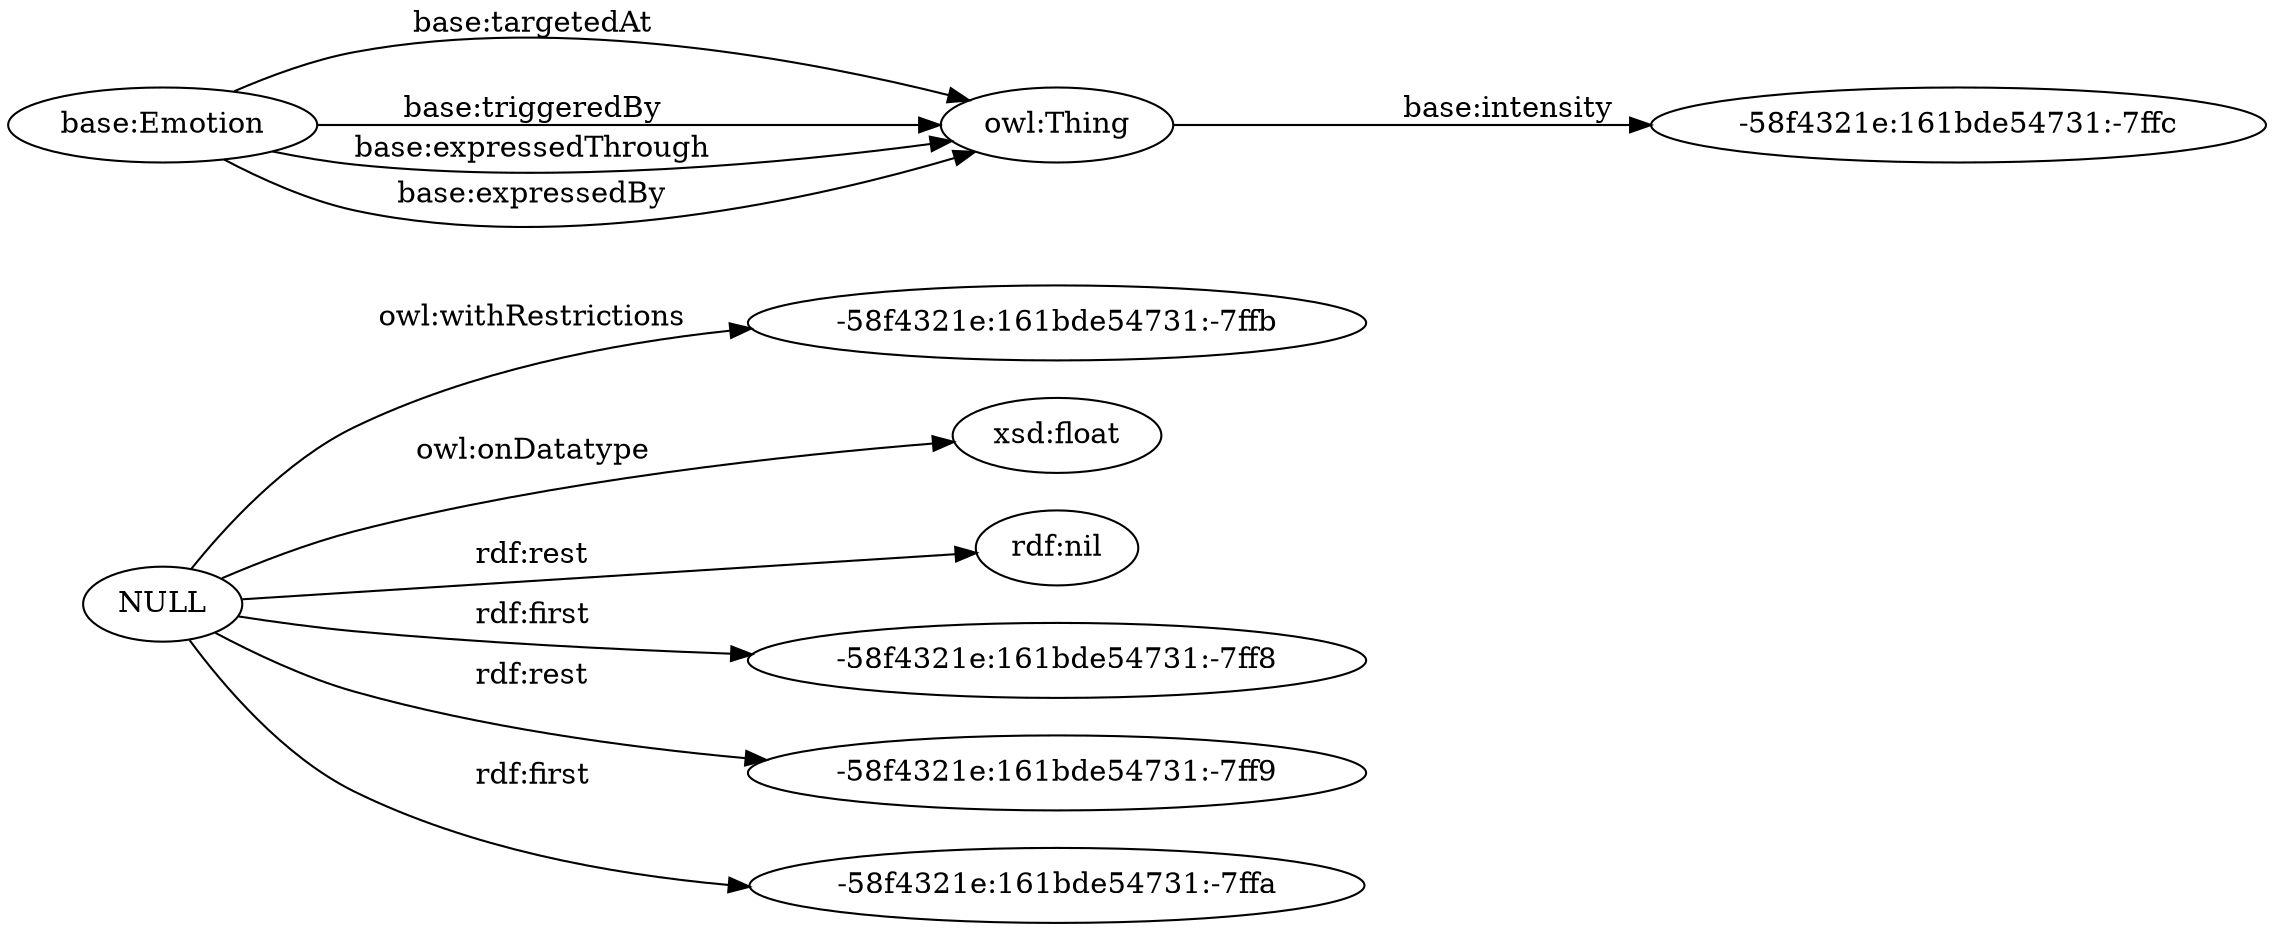 digraph ar2dtool_diagram { 
rankdir=LR;
size="1501"
	"NULL" -> "-58f4321e:161bde54731:-7ffb" [ label = "owl:withRestrictions" ];
	"NULL" -> "xsd:float" [ label = "owl:onDatatype" ];
	"NULL" -> "rdf:nil" [ label = "rdf:rest" ];
	"NULL" -> "-58f4321e:161bde54731:-7ff8" [ label = "rdf:first" ];
	"NULL" -> "-58f4321e:161bde54731:-7ff9" [ label = "rdf:rest" ];
	"NULL" -> "-58f4321e:161bde54731:-7ffa" [ label = "rdf:first" ];
	"base:Emotion" -> "owl:Thing" [ label = "base:targetedAt" ];
	"owl:Thing" -> "-58f4321e:161bde54731:-7ffc" [ label = "base:intensity" ];
	"base:Emotion" -> "owl:Thing" [ label = "base:triggeredBy" ];
	"base:Emotion" -> "owl:Thing" [ label = "base:expressedThrough" ];
	"base:Emotion" -> "owl:Thing" [ label = "base:expressedBy" ];

}
